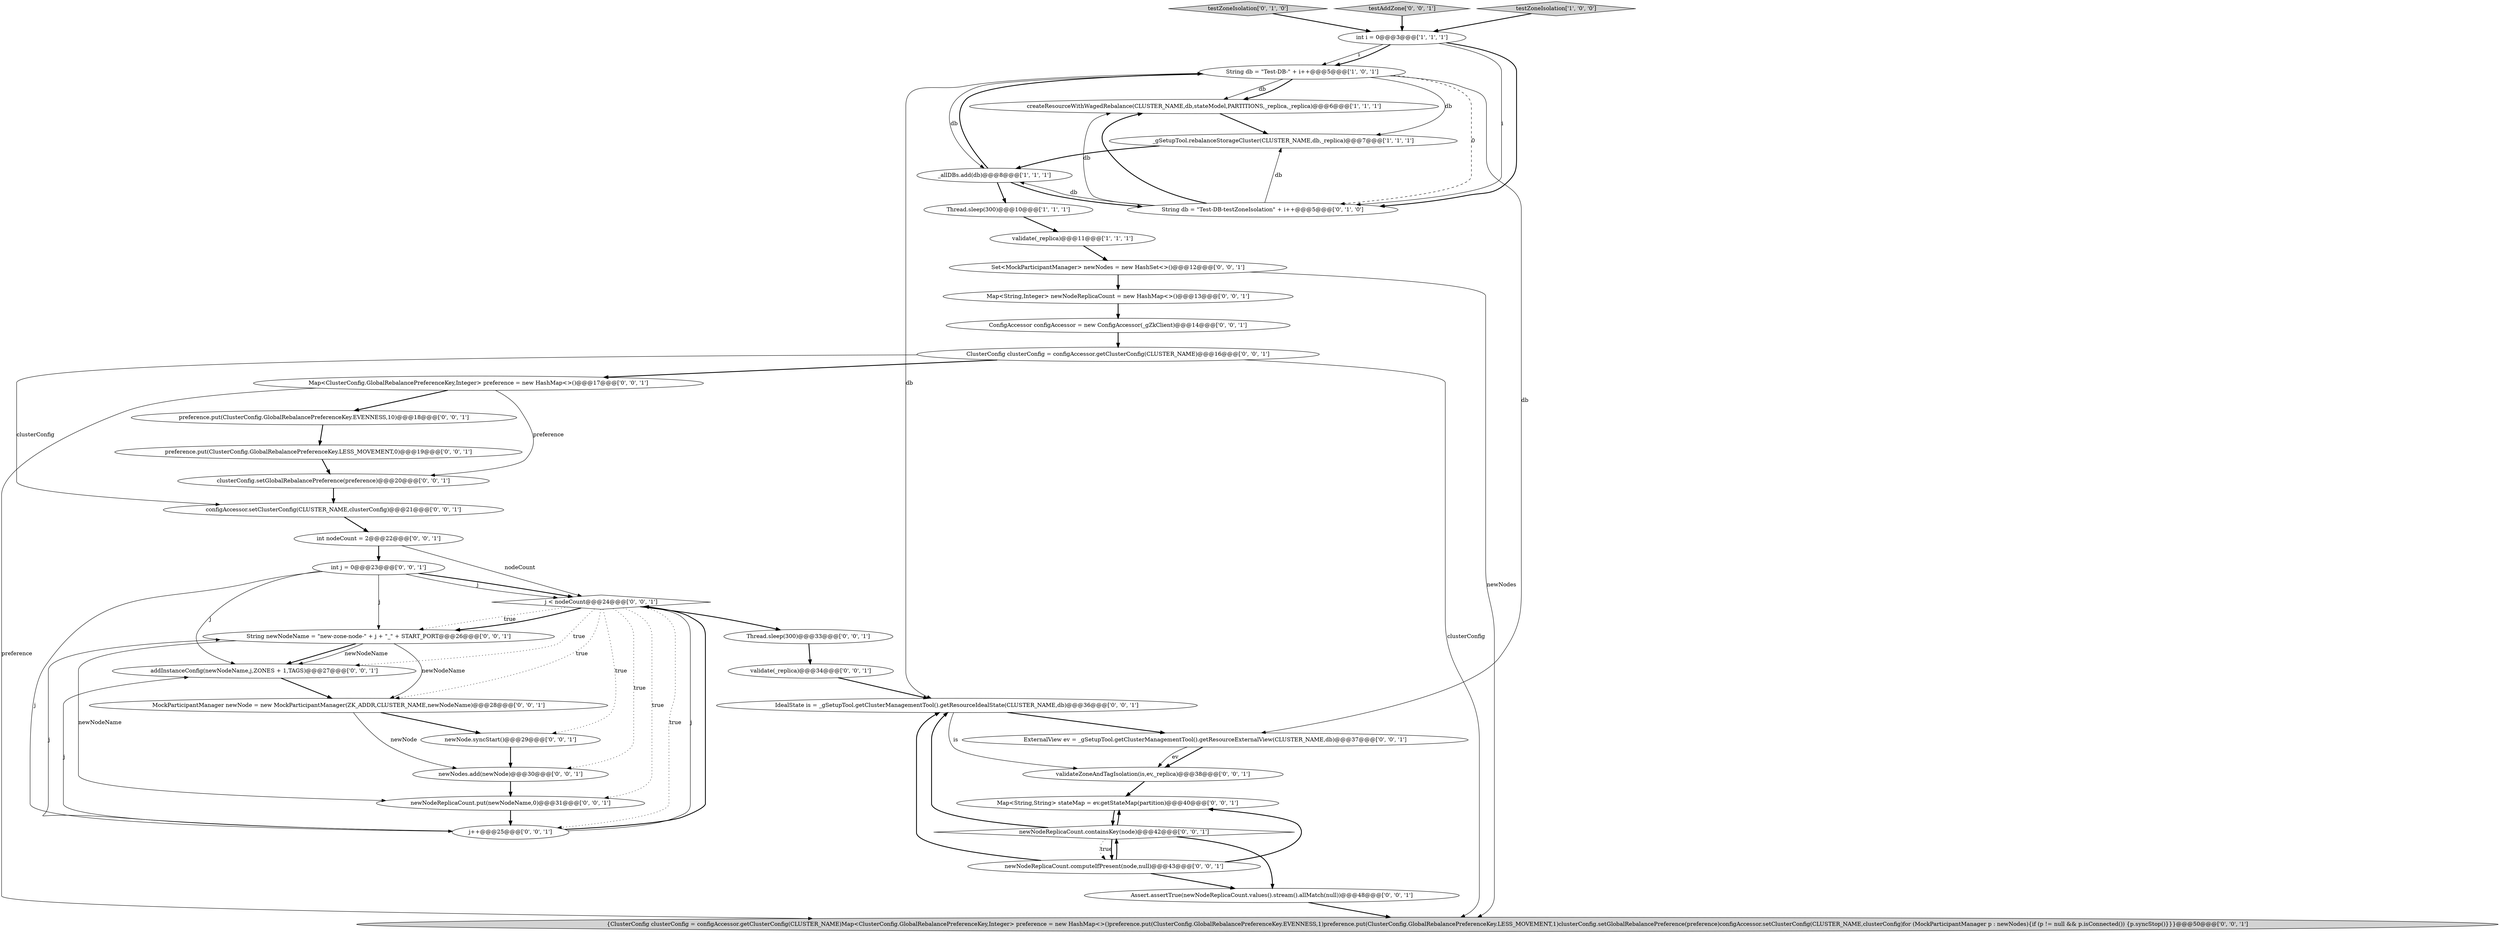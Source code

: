 digraph {
11 [style = filled, label = "Map<String,Integer> newNodeReplicaCount = new HashMap<>()@@@13@@@['0', '0', '1']", fillcolor = white, shape = ellipse image = "AAA0AAABBB3BBB"];
27 [style = filled, label = "newNodeReplicaCount.computeIfPresent(node,null)@@@43@@@['0', '0', '1']", fillcolor = white, shape = ellipse image = "AAA0AAABBB3BBB"];
21 [style = filled, label = "j < nodeCount@@@24@@@['0', '0', '1']", fillcolor = white, shape = diamond image = "AAA0AAABBB3BBB"];
8 [style = filled, label = "testZoneIsolation['0', '1', '0']", fillcolor = lightgray, shape = diamond image = "AAA0AAABBB2BBB"];
20 [style = filled, label = "Thread.sleep(300)@@@33@@@['0', '0', '1']", fillcolor = white, shape = ellipse image = "AAA0AAABBB3BBB"];
34 [style = filled, label = "Map<String,String> stateMap = ev.getStateMap(partition)@@@40@@@['0', '0', '1']", fillcolor = white, shape = ellipse image = "AAA0AAABBB3BBB"];
36 [style = filled, label = "String newNodeName = \"new-zone-node-\" + j + \"_\" + START_PORT@@@26@@@['0', '0', '1']", fillcolor = white, shape = ellipse image = "AAA0AAABBB3BBB"];
24 [style = filled, label = "IdealState is = _gSetupTool.getClusterManagementTool().getResourceIdealState(CLUSTER_NAME,db)@@@36@@@['0', '0', '1']", fillcolor = white, shape = ellipse image = "AAA0AAABBB3BBB"];
12 [style = filled, label = "{ClusterConfig clusterConfig = configAccessor.getClusterConfig(CLUSTER_NAME)Map<ClusterConfig.GlobalRebalancePreferenceKey,Integer> preference = new HashMap<>()preference.put(ClusterConfig.GlobalRebalancePreferenceKey.EVENNESS,1)preference.put(ClusterConfig.GlobalRebalancePreferenceKey.LESS_MOVEMENT,1)clusterConfig.setGlobalRebalancePreference(preference)configAccessor.setClusterConfig(CLUSTER_NAME,clusterConfig)for (MockParticipantManager p : newNodes){if (p != null && p.isConnected()) {p.syncStop()}}}@@@50@@@['0', '0', '1']", fillcolor = lightgray, shape = ellipse image = "AAA0AAABBB3BBB"];
17 [style = filled, label = "preference.put(ClusterConfig.GlobalRebalancePreferenceKey.LESS_MOVEMENT,0)@@@19@@@['0', '0', '1']", fillcolor = white, shape = ellipse image = "AAA0AAABBB3BBB"];
15 [style = filled, label = "int nodeCount = 2@@@22@@@['0', '0', '1']", fillcolor = white, shape = ellipse image = "AAA0AAABBB3BBB"];
6 [style = filled, label = "createResourceWithWagedRebalance(CLUSTER_NAME,db,stateModel,PARTITIONS,_replica,_replica)@@@6@@@['1', '1', '1']", fillcolor = white, shape = ellipse image = "AAA0AAABBB1BBB"];
22 [style = filled, label = "validateZoneAndTagIsolation(is,ev,_replica)@@@38@@@['0', '0', '1']", fillcolor = white, shape = ellipse image = "AAA0AAABBB3BBB"];
33 [style = filled, label = "ConfigAccessor configAccessor = new ConfigAccessor(_gZkClient)@@@14@@@['0', '0', '1']", fillcolor = white, shape = ellipse image = "AAA0AAABBB3BBB"];
32 [style = filled, label = "testAddZone['0', '0', '1']", fillcolor = lightgray, shape = diamond image = "AAA0AAABBB3BBB"];
23 [style = filled, label = "Assert.assertTrue(newNodeReplicaCount.values().stream().allMatch(null))@@@48@@@['0', '0', '1']", fillcolor = white, shape = ellipse image = "AAA0AAABBB3BBB"];
2 [style = filled, label = "_allDBs.add(db)@@@8@@@['1', '1', '1']", fillcolor = white, shape = ellipse image = "AAA0AAABBB1BBB"];
1 [style = filled, label = "String db = \"Test-DB-\" + i++@@@5@@@['1', '0', '1']", fillcolor = white, shape = ellipse image = "AAA0AAABBB1BBB"];
37 [style = filled, label = "newNode.syncStart()@@@29@@@['0', '0', '1']", fillcolor = white, shape = ellipse image = "AAA0AAABBB3BBB"];
38 [style = filled, label = "Set<MockParticipantManager> newNodes = new HashSet<>()@@@12@@@['0', '0', '1']", fillcolor = white, shape = ellipse image = "AAA0AAABBB3BBB"];
18 [style = filled, label = "addInstanceConfig(newNodeName,j,ZONES + 1,TAGS)@@@27@@@['0', '0', '1']", fillcolor = white, shape = ellipse image = "AAA0AAABBB3BBB"];
14 [style = filled, label = "clusterConfig.setGlobalRebalancePreference(preference)@@@20@@@['0', '0', '1']", fillcolor = white, shape = ellipse image = "AAA0AAABBB3BBB"];
10 [style = filled, label = "int j = 0@@@23@@@['0', '0', '1']", fillcolor = white, shape = ellipse image = "AAA0AAABBB3BBB"];
4 [style = filled, label = "validate(_replica)@@@11@@@['1', '1', '1']", fillcolor = white, shape = ellipse image = "AAA0AAABBB1BBB"];
29 [style = filled, label = "newNodes.add(newNode)@@@30@@@['0', '0', '1']", fillcolor = white, shape = ellipse image = "AAA0AAABBB3BBB"];
3 [style = filled, label = "_gSetupTool.rebalanceStorageCluster(CLUSTER_NAME,db,_replica)@@@7@@@['1', '1', '1']", fillcolor = white, shape = ellipse image = "AAA0AAABBB1BBB"];
0 [style = filled, label = "int i = 0@@@3@@@['1', '1', '1']", fillcolor = white, shape = ellipse image = "AAA0AAABBB1BBB"];
16 [style = filled, label = "Map<ClusterConfig.GlobalRebalancePreferenceKey,Integer> preference = new HashMap<>()@@@17@@@['0', '0', '1']", fillcolor = white, shape = ellipse image = "AAA0AAABBB3BBB"];
7 [style = filled, label = "Thread.sleep(300)@@@10@@@['1', '1', '1']", fillcolor = white, shape = ellipse image = "AAA0AAABBB1BBB"];
25 [style = filled, label = "validate(_replica)@@@34@@@['0', '0', '1']", fillcolor = white, shape = ellipse image = "AAA0AAABBB3BBB"];
26 [style = filled, label = "MockParticipantManager newNode = new MockParticipantManager(ZK_ADDR,CLUSTER_NAME,newNodeName)@@@28@@@['0', '0', '1']", fillcolor = white, shape = ellipse image = "AAA0AAABBB3BBB"];
5 [style = filled, label = "testZoneIsolation['1', '0', '0']", fillcolor = lightgray, shape = diamond image = "AAA0AAABBB1BBB"];
30 [style = filled, label = "newNodeReplicaCount.containsKey(node)@@@42@@@['0', '0', '1']", fillcolor = white, shape = diamond image = "AAA0AAABBB3BBB"];
9 [style = filled, label = "String db = \"Test-DB-testZoneIsolation\" + i++@@@5@@@['0', '1', '0']", fillcolor = white, shape = ellipse image = "AAA1AAABBB2BBB"];
19 [style = filled, label = "ExternalView ev = _gSetupTool.getClusterManagementTool().getResourceExternalView(CLUSTER_NAME,db)@@@37@@@['0', '0', '1']", fillcolor = white, shape = ellipse image = "AAA0AAABBB3BBB"];
13 [style = filled, label = "j++@@@25@@@['0', '0', '1']", fillcolor = white, shape = ellipse image = "AAA0AAABBB3BBB"];
35 [style = filled, label = "ClusterConfig clusterConfig = configAccessor.getClusterConfig(CLUSTER_NAME)@@@16@@@['0', '0', '1']", fillcolor = white, shape = ellipse image = "AAA0AAABBB3BBB"];
39 [style = filled, label = "newNodeReplicaCount.put(newNodeName,0)@@@31@@@['0', '0', '1']", fillcolor = white, shape = ellipse image = "AAA0AAABBB3BBB"];
31 [style = filled, label = "preference.put(ClusterConfig.GlobalRebalancePreferenceKey.EVENNESS,10)@@@18@@@['0', '0', '1']", fillcolor = white, shape = ellipse image = "AAA0AAABBB3BBB"];
28 [style = filled, label = "configAccessor.setClusterConfig(CLUSTER_NAME,clusterConfig)@@@21@@@['0', '0', '1']", fillcolor = white, shape = ellipse image = "AAA0AAABBB3BBB"];
10->21 [style = solid, label="j"];
10->21 [style = bold, label=""];
21->36 [style = dotted, label="true"];
24->22 [style = solid, label="is"];
1->24 [style = solid, label="db"];
19->22 [style = bold, label=""];
17->14 [style = bold, label=""];
20->25 [style = bold, label=""];
14->28 [style = bold, label=""];
1->19 [style = solid, label="db"];
36->18 [style = bold, label=""];
30->27 [style = bold, label=""];
2->1 [style = bold, label=""];
27->30 [style = bold, label=""];
9->3 [style = solid, label="db"];
9->6 [style = solid, label="db"];
32->0 [style = bold, label=""];
35->28 [style = solid, label="clusterConfig"];
27->34 [style = bold, label=""];
36->26 [style = solid, label="newNodeName"];
35->12 [style = solid, label="clusterConfig"];
13->21 [style = solid, label="j"];
10->36 [style = solid, label="j"];
21->18 [style = dotted, label="true"];
21->37 [style = dotted, label="true"];
39->13 [style = bold, label=""];
36->18 [style = solid, label="newNodeName"];
0->9 [style = solid, label="i"];
33->35 [style = bold, label=""];
1->2 [style = solid, label="db"];
13->18 [style = solid, label="j"];
31->17 [style = bold, label=""];
21->20 [style = bold, label=""];
10->18 [style = solid, label="j"];
30->23 [style = bold, label=""];
21->29 [style = dotted, label="true"];
21->36 [style = bold, label=""];
34->30 [style = bold, label=""];
1->3 [style = solid, label="db"];
30->34 [style = bold, label=""];
38->12 [style = solid, label="newNodes"];
8->0 [style = bold, label=""];
3->2 [style = bold, label=""];
2->7 [style = bold, label=""];
1->9 [style = dashed, label="0"];
19->22 [style = solid, label="ev"];
36->39 [style = solid, label="newNodeName"];
13->36 [style = solid, label="j"];
21->39 [style = dotted, label="true"];
28->15 [style = bold, label=""];
18->26 [style = bold, label=""];
16->14 [style = solid, label="preference"];
9->6 [style = bold, label=""];
2->9 [style = bold, label=""];
37->29 [style = bold, label=""];
23->12 [style = bold, label=""];
6->3 [style = bold, label=""];
26->29 [style = solid, label="newNode"];
15->21 [style = solid, label="nodeCount"];
24->19 [style = bold, label=""];
38->11 [style = bold, label=""];
15->10 [style = bold, label=""];
4->38 [style = bold, label=""];
9->2 [style = solid, label="db"];
11->33 [style = bold, label=""];
0->1 [style = solid, label="i"];
30->27 [style = dotted, label="true"];
25->24 [style = bold, label=""];
0->9 [style = bold, label=""];
27->23 [style = bold, label=""];
1->6 [style = solid, label="db"];
1->6 [style = bold, label=""];
10->13 [style = solid, label="j"];
35->16 [style = bold, label=""];
0->1 [style = bold, label=""];
21->26 [style = dotted, label="true"];
27->24 [style = bold, label=""];
5->0 [style = bold, label=""];
22->34 [style = bold, label=""];
7->4 [style = bold, label=""];
29->39 [style = bold, label=""];
16->12 [style = solid, label="preference"];
16->31 [style = bold, label=""];
26->37 [style = bold, label=""];
30->24 [style = bold, label=""];
21->13 [style = dotted, label="true"];
13->21 [style = bold, label=""];
}
